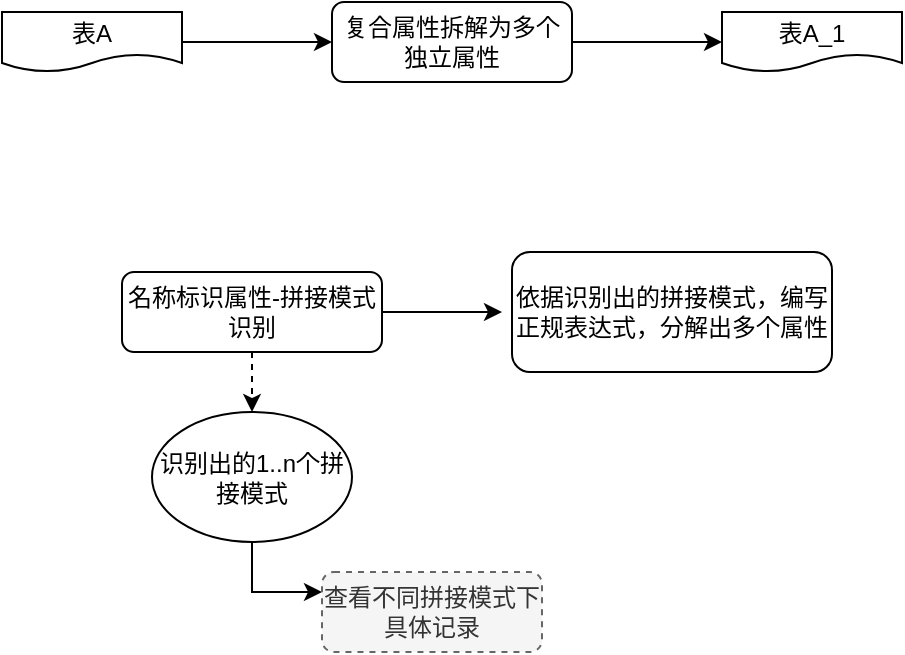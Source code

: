 <mxfile version="11.1.1" type="github"><diagram id="E-4u8vQTKyYaC0MqIlAj" name="Page-1"><mxGraphModel dx="925" dy="518" grid="1" gridSize="10" guides="1" tooltips="1" connect="1" arrows="1" fold="1" page="1" pageScale="1" pageWidth="827" pageHeight="1169" math="0" shadow="0"><root><mxCell id="0"/><mxCell id="1" parent="0"/><mxCell id="pXslwlNZSTMO3jL8fzz7-14" style="edgeStyle=orthogonalEdgeStyle;rounded=0;orthogonalLoop=1;jettySize=auto;html=1;exitX=0.5;exitY=1;exitDx=0;exitDy=0;entryX=0.5;entryY=0;entryDx=0;entryDy=0;dashed=1;" edge="1" parent="1" source="fR0GSxO4WMHdCQLGAl_2-2" target="fR0GSxO4WMHdCQLGAl_2-4"><mxGeometry relative="1" as="geometry"/></mxCell><mxCell id="pXslwlNZSTMO3jL8fzz7-16" style="edgeStyle=orthogonalEdgeStyle;rounded=0;orthogonalLoop=1;jettySize=auto;html=1;exitX=1;exitY=0.5;exitDx=0;exitDy=0;" edge="1" parent="1" source="fR0GSxO4WMHdCQLGAl_2-2"><mxGeometry relative="1" as="geometry"><mxPoint x="360" y="220" as="targetPoint"/></mxGeometry></mxCell><mxCell id="fR0GSxO4WMHdCQLGAl_2-2" value="名称标识属性-拼接模式识别" style="rounded=1;whiteSpace=wrap;html=1;" parent="1" vertex="1"><mxGeometry x="170" y="200" width="130" height="40" as="geometry"/></mxCell><mxCell id="fR0GSxO4WMHdCQLGAl_2-3" value="依据识别出的拼接模式，编写正规表达式，分解出多个属性" style="rounded=1;whiteSpace=wrap;html=1;" parent="1" vertex="1"><mxGeometry x="365" y="190" width="160" height="60" as="geometry"/></mxCell><mxCell id="pXslwlNZSTMO3jL8fzz7-17" style="edgeStyle=orthogonalEdgeStyle;rounded=0;orthogonalLoop=1;jettySize=auto;html=1;exitX=0.5;exitY=1;exitDx=0;exitDy=0;entryX=0;entryY=0.25;entryDx=0;entryDy=0;" edge="1" parent="1" source="fR0GSxO4WMHdCQLGAl_2-4" target="pXslwlNZSTMO3jL8fzz7-2"><mxGeometry relative="1" as="geometry"/></mxCell><mxCell id="fR0GSxO4WMHdCQLGAl_2-4" value="识别出的1..n个拼接模式" style="ellipse;whiteSpace=wrap;html=1;" parent="1" vertex="1"><mxGeometry x="185" y="270" width="100" height="65" as="geometry"/></mxCell><mxCell id="pXslwlNZSTMO3jL8fzz7-2" value="查看不同拼接模式下具体记录" style="rounded=1;whiteSpace=wrap;html=1;fillColor=#f5f5f5;strokeColor=#666666;fontColor=#333333;dashed=1;" vertex="1" parent="1"><mxGeometry x="270" y="350" width="110" height="40" as="geometry"/></mxCell><mxCell id="pXslwlNZSTMO3jL8fzz7-3" value="表A_1" style="shape=document;whiteSpace=wrap;html=1;boundedLbl=1;" vertex="1" parent="1"><mxGeometry x="470" y="70" width="90" height="30" as="geometry"/></mxCell><mxCell id="pXslwlNZSTMO3jL8fzz7-9" style="edgeStyle=orthogonalEdgeStyle;rounded=0;orthogonalLoop=1;jettySize=auto;html=1;exitX=1;exitY=0.5;exitDx=0;exitDy=0;entryX=0;entryY=0.5;entryDx=0;entryDy=0;" edge="1" parent="1" source="pXslwlNZSTMO3jL8fzz7-4" target="pXslwlNZSTMO3jL8fzz7-8"><mxGeometry relative="1" as="geometry"/></mxCell><mxCell id="pXslwlNZSTMO3jL8fzz7-4" value="表A" style="shape=document;whiteSpace=wrap;html=1;boundedLbl=1;" vertex="1" parent="1"><mxGeometry x="110" y="70" width="90" height="30" as="geometry"/></mxCell><mxCell id="pXslwlNZSTMO3jL8fzz7-10" style="edgeStyle=orthogonalEdgeStyle;rounded=0;orthogonalLoop=1;jettySize=auto;html=1;exitX=1;exitY=0.5;exitDx=0;exitDy=0;entryX=0;entryY=0.5;entryDx=0;entryDy=0;" edge="1" parent="1" source="pXslwlNZSTMO3jL8fzz7-8" target="pXslwlNZSTMO3jL8fzz7-3"><mxGeometry relative="1" as="geometry"/></mxCell><mxCell id="pXslwlNZSTMO3jL8fzz7-8" value="复合属性拆解为多个独立属性" style="rounded=1;whiteSpace=wrap;html=1;" vertex="1" parent="1"><mxGeometry x="275" y="65" width="120" height="40" as="geometry"/></mxCell></root></mxGraphModel></diagram></mxfile>